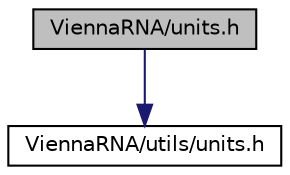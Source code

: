 digraph "ViennaRNA/units.h"
{
 // INTERACTIVE_SVG=YES
 // LATEX_PDF_SIZE
  bgcolor="transparent";
  edge [fontname="Helvetica",fontsize="10",labelfontname="Helvetica",labelfontsize="10"];
  node [fontname="Helvetica",fontsize="10",shape=record];
  Node1 [label="ViennaRNA/units.h",height=0.2,width=0.4,color="black", fillcolor="grey75", style="filled", fontcolor="black",tooltip="Use ViennaRNA/utils/units.h instead."];
  Node1 -> Node2 [color="midnightblue",fontsize="10",style="solid"];
  Node2 [label="ViennaRNA/utils/units.h",height=0.2,width=0.4,color="black",URL="$utils_2units_8h.html",tooltip="Physical Units and Functions to convert them into each other."];
}
